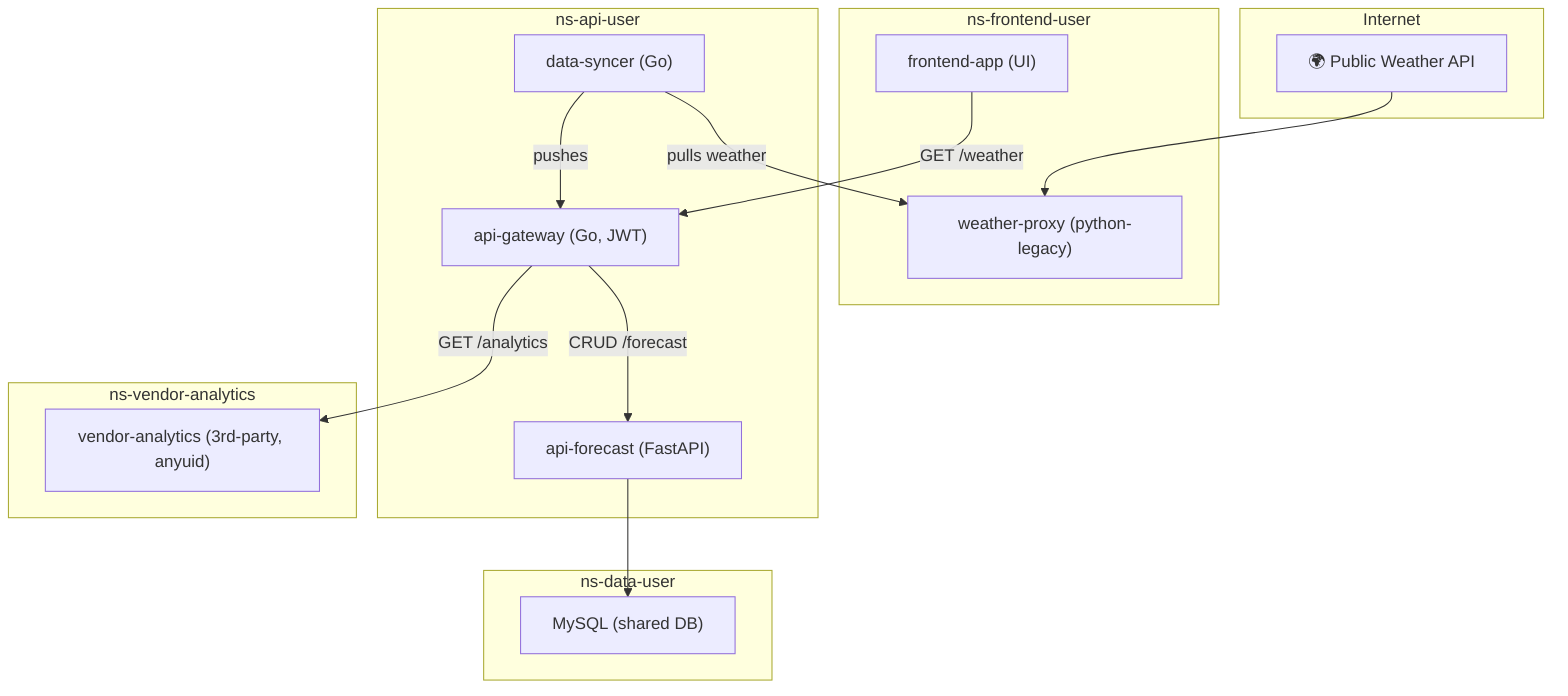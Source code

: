 flowchart TD
  subgraph Internet
    EXTAPI["🌍 Public Weather API"]
  end

  subgraph Frontend["ns-frontend-user"]
    FE["frontend-app (UI)"]
    WP["weather-proxy (python-legacy)"]
  end

  subgraph API["ns-api-user"]
    GW["api-gateway (Go, JWT)"]
    FC["api-forecast (FastAPI)"]
    DS["data-syncer (Go)"]
  end

  subgraph Data["ns-data-user"]
    MYSQL["MySQL (shared DB)"]
  end

  subgraph Vendor["ns-vendor-analytics"]
    VA["vendor-analytics (3rd-party, anyuid)"]
  end

  EXTAPI --> WP
  DS -->|pulls weather| WP
  DS -->|pushes| GW
  GW -->|CRUD /forecast| FC
  FC --> MYSQL
  FE -->|GET /weather| GW
  GW -->|GET /analytics| VA